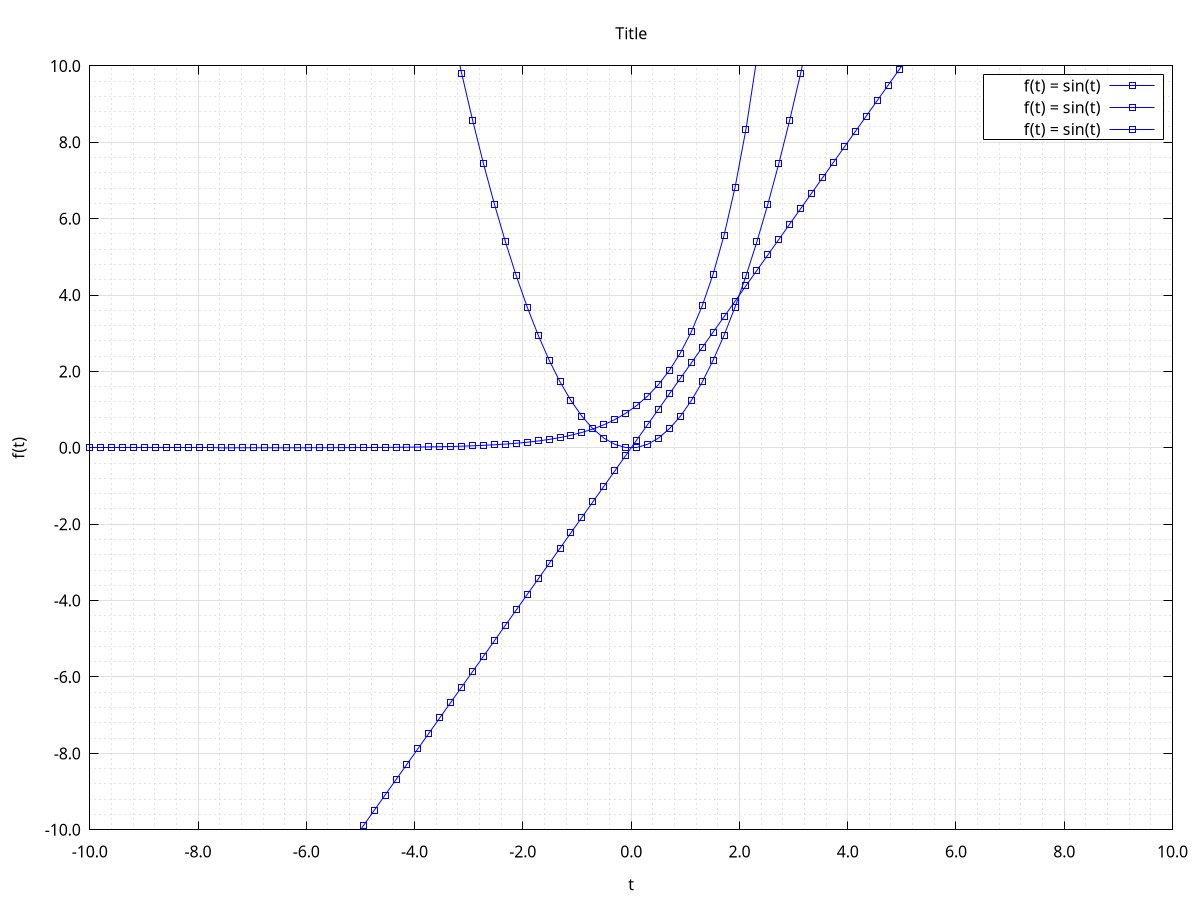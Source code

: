 ##~~~~~~~~~~~~~~~~~~~~~~~~~~~~~~~~~~~~~~~~~~~~~~~~~~~~~~~~~~~~~~~~~~~~~~~~~~~~~
## [Filename]       plot.gp
## [Project]        -
## [Author]         Ciro Bermudez - cirofabian.bermudezmarquez@ba.infn.it
## [Language]       gnuplot
## [Created]        Nov 2024
## [Modified]       -
## [Description]    
## [Notes]          
## [Status]         -
## [Revisions]      -
##~~~~~~~~~~~~~~~~~~~~~~~~~~~~~~~~~~~~~~~~~~~~~~~~~~~~~~~~~~~~~~~~~~~~~~~~~~~~~

## global variables
filename = "plot"
select = 1

## change the terminal from the command line
if (ARGC > 0) {
    select = ARG1 + 0
}

if (select == 1) {
# PNG Version
  print "PNG Mode Selected"
  reset
  unit = 3
  set terminal pngcairo size unit*640, unit*384 font "CMU Serif, 10" fontscale 1*unit*0.95
  set output filename . ".png"
}

if (select == 2) {
# PDF Version
  print "PDF Mode Selected"
  reset
  unit = 2.5
  set terminal pdfcairo size unit*5in, unit*3in font "CMU Serif, 10" fontscale 0.5*unit 
  set output filename . ".pdf"
}


## plot configuration
set title "Title" 
set xlabel "t"
set ylabel "f(t)"
legend = "f(t) = sin(t)" 


xleft = -10; xright = 10; xstep = 2
ydown = -10; yup = 10; ystep = 2

set xrange [xleft:xright]
set yrange [ydown:yup]

set xtics xleft,xstep,xright 
set ytics ydown,ystep,yup
set tics format "%.1f"


set border 1+2+4+8

set key top right box

grid_major = 100
grid_minor = 101

set style line grid_major dashtype 1 linecolor rgb "#E0E0E0"
set style line grid_minor dashtype 3 linecolor rgb "#C7C7C7"

if (select == 3){
  set style line grid_minor dashtype 3 linecolor rgb "#C7C7C7" linewidth 0.35
}

set grid
set mxtics 5; set mytics 5; 
set grid mxtics mytics linestyle grid_major, lines grid_minor
set tics scale 1,1e-3

graph_style = 102
set style line graph_style linecolor rgb "#0000ff"\
                                     linewidth 1 \
                                     dashtype  1 \
                                     pointsize 1 \
                                     pointtype 4 \

set samples 100
set dummy x
a = 1; w = 1
f(x) = exp(x)
g(x) = x**2
h(x) = 2*x
plot f(x) title legend with linespoints linestyle graph_style, \
     g(x) title legend with linespoints linestyle graph_style, \
     h(x) title legend with linespoints linestyle graph_style

# Restore default values
reset
set terminal qt
set output

